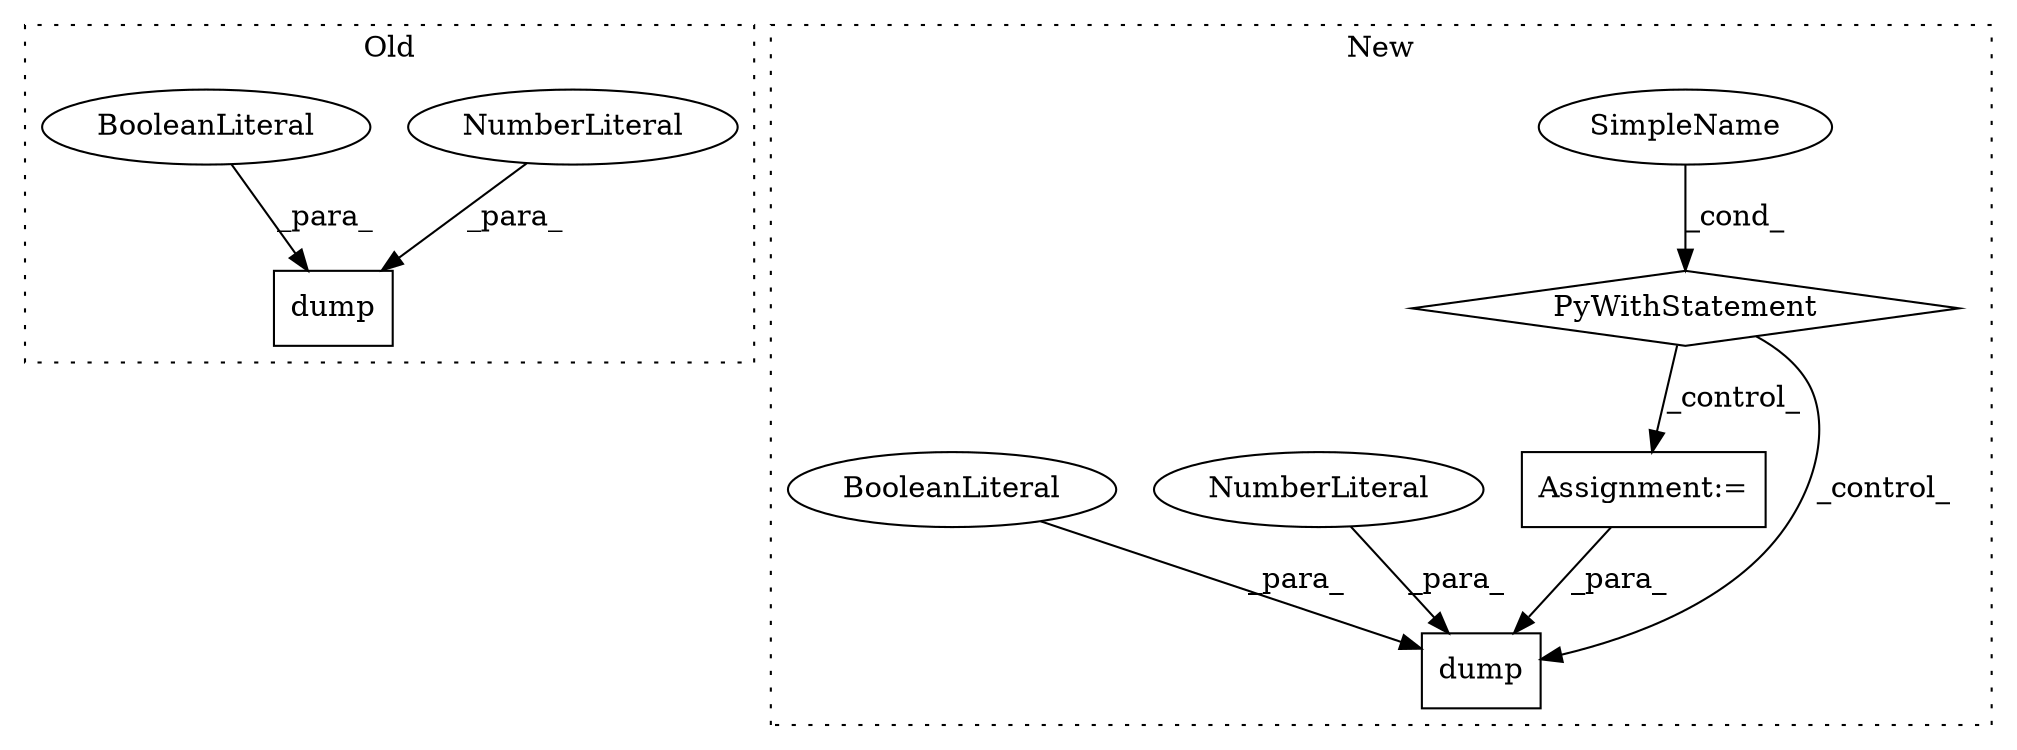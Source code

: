 digraph G {
subgraph cluster0 {
1 [label="dump" a="32" s="1849,1926" l="5,1" shape="box"];
6 [label="NumberLiteral" a="34" s="1919" l="1" shape="ellipse"];
8 [label="BooleanLiteral" a="9" s="1921" l="5" shape="ellipse"];
label = "Old";
style="dotted";
}
subgraph cluster1 {
2 [label="PyWithStatement" a="104" s="1844,1897" l="10,2" shape="diamond"];
3 [label="Assignment:=" a="7" s="1911" l="6" shape="box"];
4 [label="SimpleName" a="42" s="" l="" shape="ellipse"];
5 [label="dump" a="32" s="1930,1956" l="5,1" shape="box"];
7 [label="NumberLiteral" a="34" s="1949" l="1" shape="ellipse"];
9 [label="BooleanLiteral" a="9" s="1951" l="5" shape="ellipse"];
label = "New";
style="dotted";
}
2 -> 3 [label="_control_"];
2 -> 5 [label="_control_"];
3 -> 5 [label="_para_"];
4 -> 2 [label="_cond_"];
6 -> 1 [label="_para_"];
7 -> 5 [label="_para_"];
8 -> 1 [label="_para_"];
9 -> 5 [label="_para_"];
}